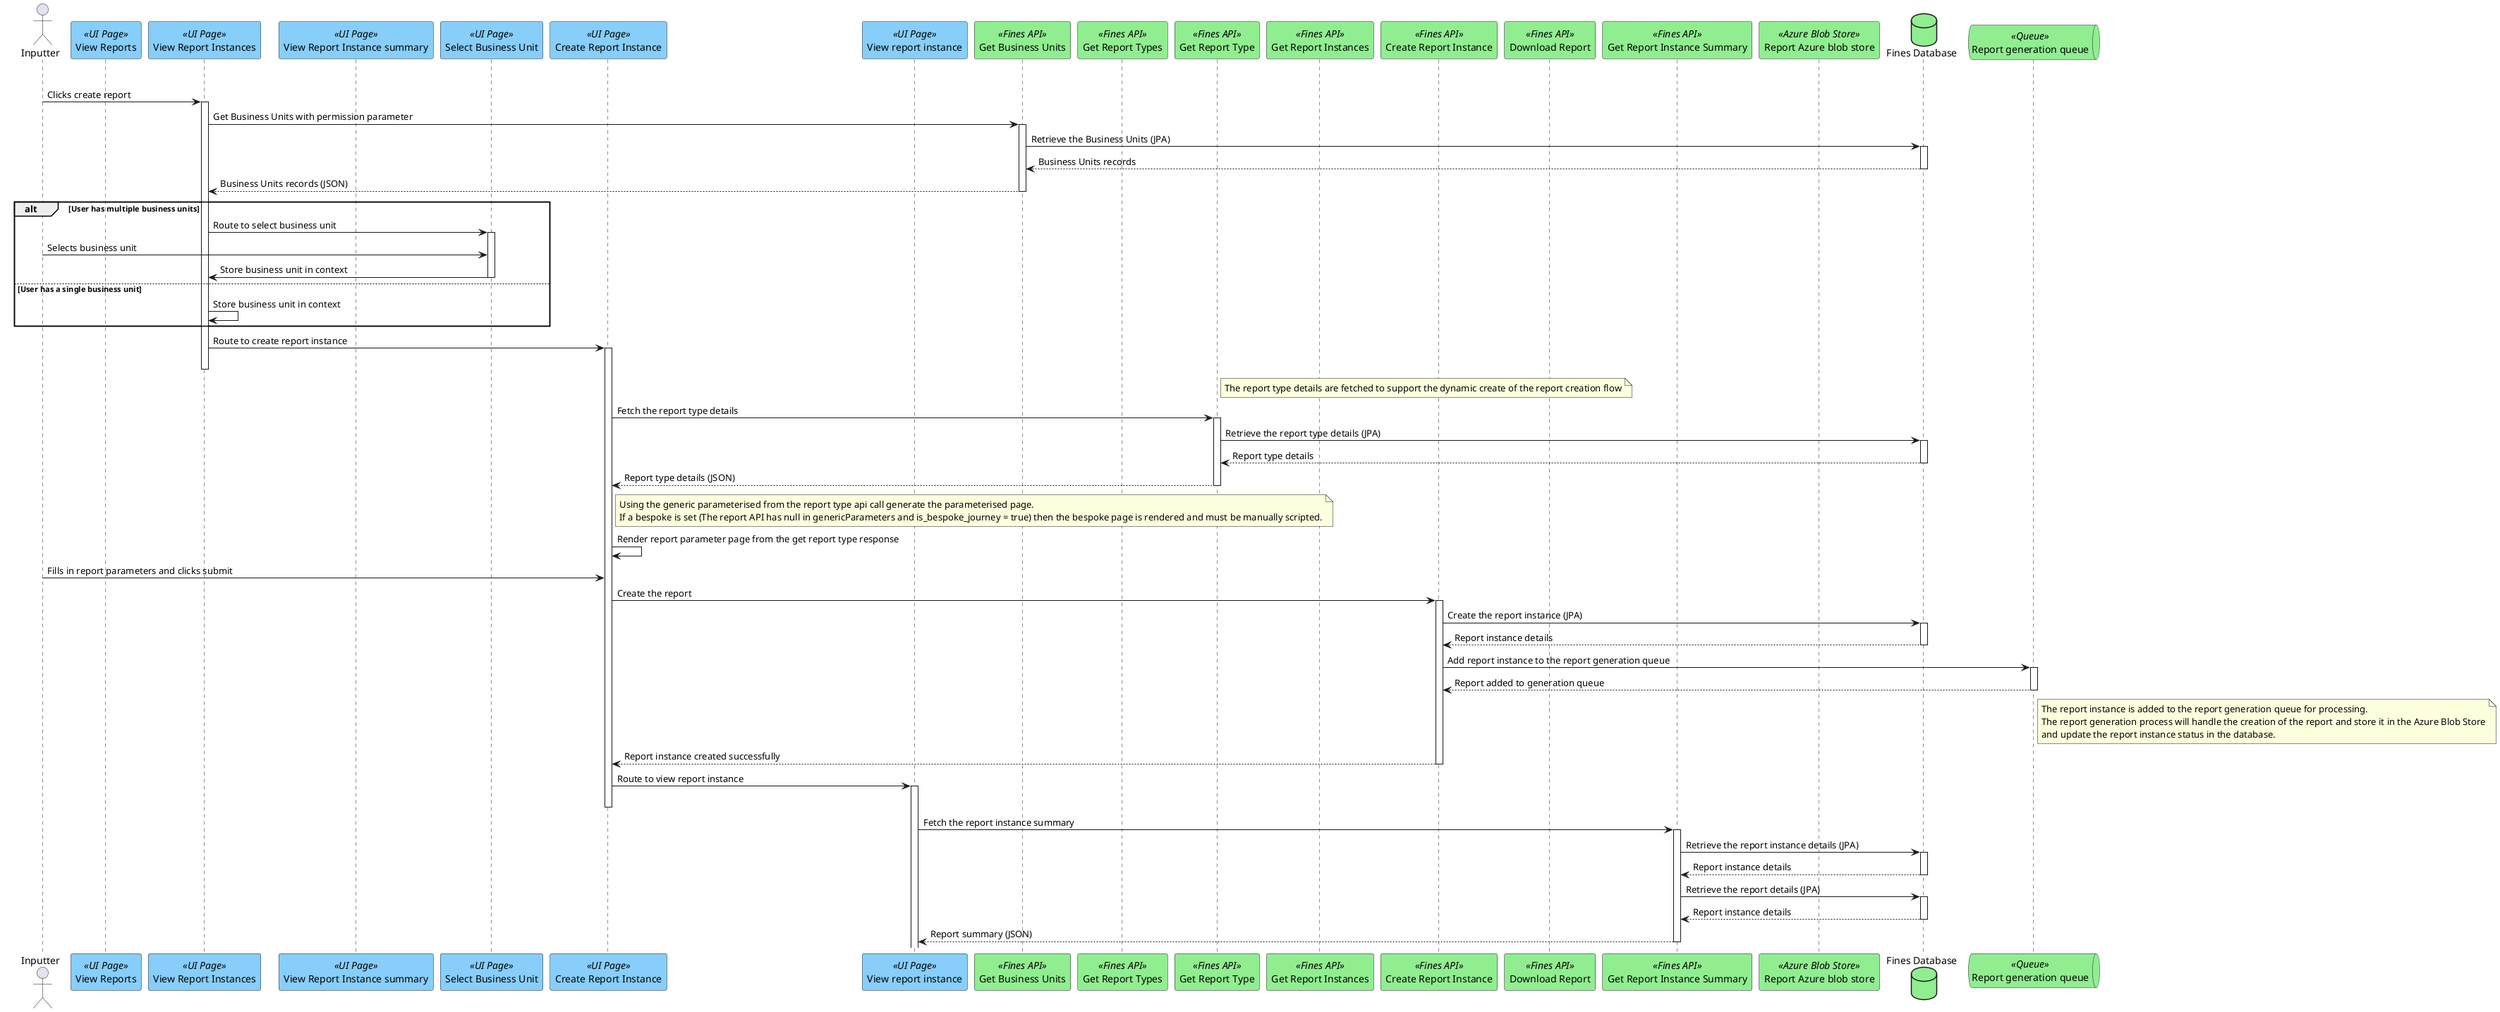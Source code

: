 @startuml
actor "Inputter" as user
participant "View Reports" as viewReports <<UI Page>> #lightskyblue
participant "View Report Instances" as viewReportsInstances <<UI Page>> #lightskyblue
participant "View Report Instance summary" as viewReportsInstanceSummary <<UI Page>> #lightskyblue
participant "Select Business Unit" as selectBusinessUnit <<UI Page>> #lightskyblue
participant "Create Report Instance" as createReportInstancePage <<UI Page>> #lightskyblue
participant "View report instance" as viewReportsInstance <<UI Page>> #lightskyblue

participant "Get Business Units" as getBU <<Fines API>> #lightgreen
participant "Get Report Types" as getReportTypes <<Fines API>> #lightgreen
participant "Get Report Type" as getReportType <<Fines API>> #lightgreen
participant "Get Report Instances" as getReportInstances <<Fines API>> #lightgreen
participant "Create Report Instance" as createReportInstance <<Fines API>> #lightgreen
participant "Download Report" as getReportInstanceDownload <<Fines API>> #lightgreen
participant "Get Report Instance Summary" as getReportInstanceSummary <<Fines API>> #lightgreen

participant "Report Azure blob store" as reportBlobStore <<Azure Blob Store>> #lightgreen


database "Fines Database" as db #lightgreen
queue "Report generation queue" as reportQueue <<Queue>> #lightgreen



opt Create new report instance
user -> viewReportsInstances++ : Clicks create report

viewReportsInstances -> getBU ++: Get Business Units with permission parameter
getBU -> db ++ : Retrieve the Business Units (JPA)
getBU <-- db -- : Business Units records
viewReportsInstances <-- getBU -- : Business Units records (JSON)

alt User has multiple business units
viewReportsInstances -> selectBusinessUnit ++ : Route to select business unit
user -> selectBusinessUnit : Selects business unit
viewReportsInstances <- selectBusinessUnit -- : Store business unit in context

else User has a single business unit
viewReportsInstances -> viewReportsInstances : Store business unit in context
end


viewReportsInstances -> createReportInstancePage ++ : Route to create report instance
viewReportsInstances--
note right of getReportType
The report type details are fetched to support the dynamic create of the report creation flow
end note
createReportInstancePage -> getReportType ++ : Fetch the report type details
getReportType -> db ++ : Retrieve the report type details (JPA)
getReportType <-- db -- : Report type details
createReportInstancePage <-- getReportType -- : Report type details (JSON)


note right of createReportInstancePage
Using the generic parameterised from the report type api call generate the parameterised page.
If a bespoke is set (The report API has null in genericParameters and is_bespoke_journey = true) then the bespoke page is rendered and must be manually scripted.
end note
createReportInstancePage -> createReportInstancePage: Render report parameter page from the get report type response

user -> createReportInstancePage : Fills in report parameters and clicks submit
createReportInstancePage -> createReportInstance ++ : Create the report
createReportInstance -> db ++ : Create the report instance (JPA)
createReportInstance <-- db -- : Report instance details
createReportInstance -> reportQueue ++ : Add report instance to the report generation queue
createReportInstance <-- reportQueue --: Report added to generation queue
note right of reportQueue
The report instance is added to the report generation queue for processing.
The report generation process will handle the creation of the report and store it in the Azure Blob Store
and update the report instance status in the database.
end note

createReportInstancePage <-- createReportInstance : Report instance created successfully
createReportInstance--
createReportInstancePage -> viewReportsInstance ++ : Route to view report instance
createReportInstancePage--
viewReportsInstance -> getReportInstanceSummary ++ : Fetch the report instance summary
getReportInstanceSummary -> db ++ : Retrieve the report instance details (JPA)
getReportInstanceSummary <-- db -- : Report instance details
getReportInstanceSummary -> db ++ : Retrieve the report details (JPA)
getReportInstanceSummary <-- db -- : Report instance details
viewReportsInstance <-- getReportInstanceSummary  -- : Report summary (JSON)


@enduml